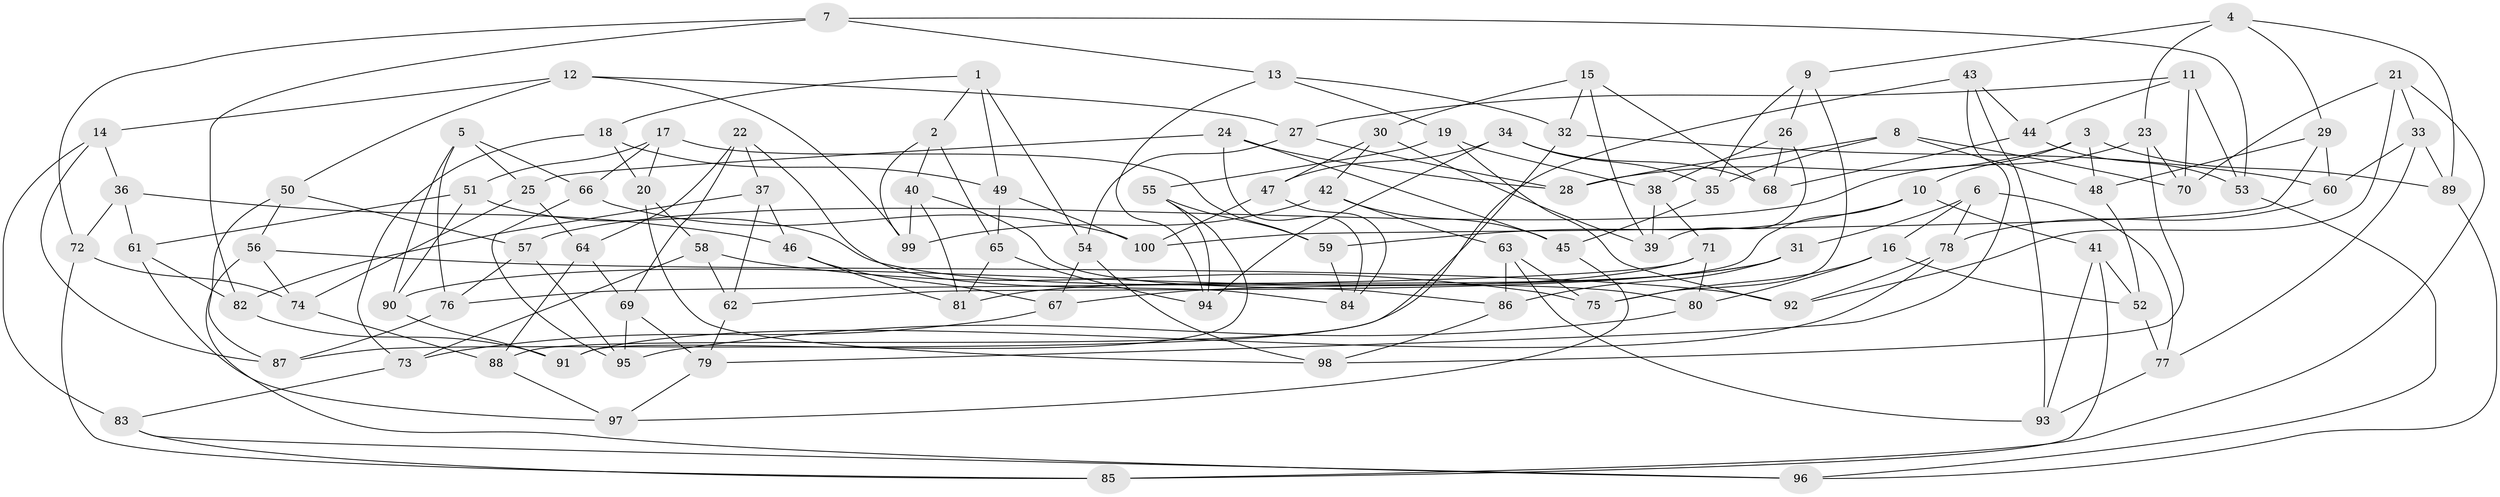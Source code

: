 // Generated by graph-tools (version 1.1) at 2025/11/02/21/25 10:11:16]
// undirected, 100 vertices, 200 edges
graph export_dot {
graph [start="1"]
  node [color=gray90,style=filled];
  1;
  2;
  3;
  4;
  5;
  6;
  7;
  8;
  9;
  10;
  11;
  12;
  13;
  14;
  15;
  16;
  17;
  18;
  19;
  20;
  21;
  22;
  23;
  24;
  25;
  26;
  27;
  28;
  29;
  30;
  31;
  32;
  33;
  34;
  35;
  36;
  37;
  38;
  39;
  40;
  41;
  42;
  43;
  44;
  45;
  46;
  47;
  48;
  49;
  50;
  51;
  52;
  53;
  54;
  55;
  56;
  57;
  58;
  59;
  60;
  61;
  62;
  63;
  64;
  65;
  66;
  67;
  68;
  69;
  70;
  71;
  72;
  73;
  74;
  75;
  76;
  77;
  78;
  79;
  80;
  81;
  82;
  83;
  84;
  85;
  86;
  87;
  88;
  89;
  90;
  91;
  92;
  93;
  94;
  95;
  96;
  97;
  98;
  99;
  100;
  1 -- 18;
  1 -- 54;
  1 -- 49;
  1 -- 2;
  2 -- 99;
  2 -- 40;
  2 -- 65;
  3 -- 28;
  3 -- 48;
  3 -- 10;
  3 -- 89;
  4 -- 29;
  4 -- 9;
  4 -- 23;
  4 -- 89;
  5 -- 25;
  5 -- 76;
  5 -- 66;
  5 -- 90;
  6 -- 77;
  6 -- 31;
  6 -- 78;
  6 -- 16;
  7 -- 13;
  7 -- 82;
  7 -- 72;
  7 -- 53;
  8 -- 28;
  8 -- 35;
  8 -- 48;
  8 -- 70;
  9 -- 75;
  9 -- 26;
  9 -- 35;
  10 -- 59;
  10 -- 41;
  10 -- 62;
  11 -- 44;
  11 -- 70;
  11 -- 27;
  11 -- 53;
  12 -- 14;
  12 -- 99;
  12 -- 27;
  12 -- 50;
  13 -- 32;
  13 -- 19;
  13 -- 94;
  14 -- 87;
  14 -- 83;
  14 -- 36;
  15 -- 32;
  15 -- 39;
  15 -- 68;
  15 -- 30;
  16 -- 75;
  16 -- 80;
  16 -- 52;
  17 -- 59;
  17 -- 51;
  17 -- 20;
  17 -- 66;
  18 -- 73;
  18 -- 20;
  18 -- 49;
  19 -- 38;
  19 -- 92;
  19 -- 55;
  20 -- 58;
  20 -- 98;
  21 -- 70;
  21 -- 33;
  21 -- 85;
  21 -- 92;
  22 -- 64;
  22 -- 84;
  22 -- 37;
  22 -- 69;
  23 -- 70;
  23 -- 57;
  23 -- 98;
  24 -- 45;
  24 -- 25;
  24 -- 84;
  24 -- 28;
  25 -- 74;
  25 -- 64;
  26 -- 39;
  26 -- 68;
  26 -- 38;
  27 -- 28;
  27 -- 54;
  29 -- 48;
  29 -- 60;
  29 -- 100;
  30 -- 42;
  30 -- 47;
  30 -- 39;
  31 -- 67;
  31 -- 86;
  31 -- 81;
  32 -- 60;
  32 -- 88;
  33 -- 60;
  33 -- 77;
  33 -- 89;
  34 -- 35;
  34 -- 68;
  34 -- 47;
  34 -- 94;
  35 -- 45;
  36 -- 46;
  36 -- 72;
  36 -- 61;
  37 -- 82;
  37 -- 62;
  37 -- 46;
  38 -- 39;
  38 -- 71;
  40 -- 86;
  40 -- 81;
  40 -- 99;
  41 -- 85;
  41 -- 93;
  41 -- 52;
  42 -- 63;
  42 -- 45;
  42 -- 99;
  43 -- 87;
  43 -- 93;
  43 -- 44;
  43 -- 79;
  44 -- 53;
  44 -- 68;
  45 -- 97;
  46 -- 81;
  46 -- 67;
  47 -- 100;
  47 -- 84;
  48 -- 52;
  49 -- 100;
  49 -- 65;
  50 -- 57;
  50 -- 56;
  50 -- 87;
  51 -- 80;
  51 -- 90;
  51 -- 61;
  52 -- 77;
  53 -- 96;
  54 -- 67;
  54 -- 98;
  55 -- 94;
  55 -- 59;
  55 -- 91;
  56 -- 96;
  56 -- 74;
  56 -- 92;
  57 -- 95;
  57 -- 76;
  58 -- 62;
  58 -- 73;
  58 -- 75;
  59 -- 84;
  60 -- 78;
  61 -- 97;
  61 -- 82;
  62 -- 79;
  63 -- 93;
  63 -- 75;
  63 -- 86;
  64 -- 88;
  64 -- 69;
  65 -- 94;
  65 -- 81;
  66 -- 100;
  66 -- 95;
  67 -- 73;
  69 -- 79;
  69 -- 95;
  71 -- 90;
  71 -- 76;
  71 -- 80;
  72 -- 85;
  72 -- 74;
  73 -- 83;
  74 -- 88;
  76 -- 87;
  77 -- 93;
  78 -- 92;
  78 -- 91;
  79 -- 97;
  80 -- 95;
  82 -- 91;
  83 -- 85;
  83 -- 96;
  86 -- 98;
  88 -- 97;
  89 -- 96;
  90 -- 91;
}
